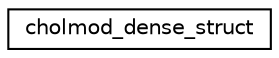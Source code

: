 digraph "Graphical Class Hierarchy"
{
 // INTERACTIVE_SVG=YES
  edge [fontname="Helvetica",fontsize="10",labelfontname="Helvetica",labelfontsize="10"];
  node [fontname="Helvetica",fontsize="10",shape=record];
  rankdir="LR";
  Node1 [label="cholmod_dense_struct",height=0.2,width=0.4,color="black", fillcolor="white", style="filled",URL="$structcholmod__dense__struct.html"];
}
